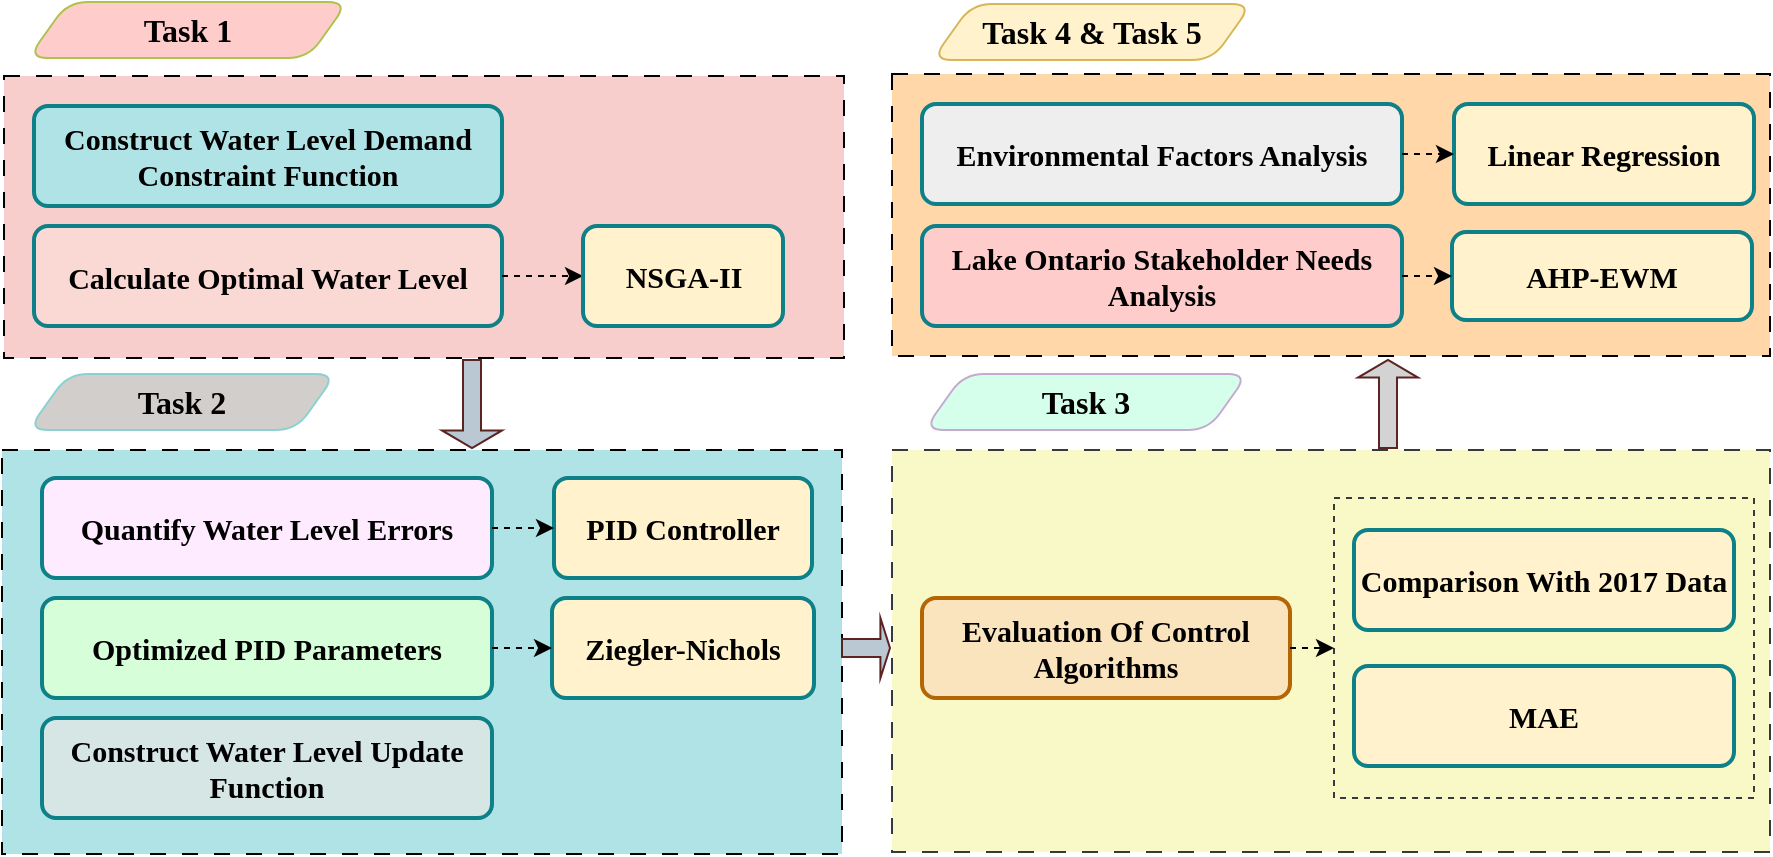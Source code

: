<mxfile version="23.1.1" type="github">
  <diagram name="第 1 页" id="2n1i20ZArfhq2VycgCbf">
    <mxGraphModel dx="1038" dy="649" grid="1" gridSize="10" guides="1" tooltips="1" connect="1" arrows="1" fold="1" page="1" pageScale="1" pageWidth="827" pageHeight="1169" math="0" shadow="0">
      <root>
        <mxCell id="0" />
        <mxCell id="1" parent="0" />
        <mxCell id="fYQfAZ1tScz2ltYR4kFC-29" value="" style="rounded=0;whiteSpace=wrap;html=1;fontFamily=Times New Roman;dashed=1;fontStyle=1;fontSize=15;dashPattern=8 8;fillColor=#F9F9C7;strokeColor=#36393d;" vertex="1" parent="1">
          <mxGeometry x="481" y="336" width="439" height="201" as="geometry" />
        </mxCell>
        <mxCell id="fYQfAZ1tScz2ltYR4kFC-1" value="" style="rounded=0;whiteSpace=wrap;html=1;fontFamily=Times New Roman;dashed=1;fillColor=#FFD7A8;strokeColor=#000000;fontStyle=1;fontSize=15;dashPattern=8 8;" vertex="1" parent="1">
          <mxGeometry x="481" y="148" width="439" height="141" as="geometry" />
        </mxCell>
        <mxCell id="fYQfAZ1tScz2ltYR4kFC-2" value="" style="rounded=0;whiteSpace=wrap;html=1;fillColor=#b0e3e6;strokeColor=#000000;fontFamily=Times New Roman;dashed=1;fontStyle=1;fontSize=15;dashPattern=8 8;" vertex="1" parent="1">
          <mxGeometry x="36" y="336" width="420" height="202" as="geometry" />
        </mxCell>
        <mxCell id="fYQfAZ1tScz2ltYR4kFC-3" value="" style="rounded=0;whiteSpace=wrap;html=1;fillColor=#f8cecc;strokeColor=#000000;fontFamily=Times New Roman;dashed=1;fontStyle=1;fontSize=15;dashPattern=8 8;" vertex="1" parent="1">
          <mxGeometry x="37" y="149" width="420" height="141" as="geometry" />
        </mxCell>
        <mxCell id="fYQfAZ1tScz2ltYR4kFC-4" value="Construct Water Level Demand Constraint Function" style="rounded=1;whiteSpace=wrap;html=1;absoluteArcSize=1;arcSize=14;strokeWidth=2;fillColor=#b0e3e6;strokeColor=#0e8088;fontFamily=Times New Roman;fontStyle=1;fontSize=15;" vertex="1" parent="1">
          <mxGeometry x="52" y="164" width="234" height="50" as="geometry" />
        </mxCell>
        <mxCell id="fYQfAZ1tScz2ltYR4kFC-5" value="Calculate Optimal Water Level" style="rounded=1;absoluteArcSize=1;arcSize=14;strokeWidth=2;fillColor=#fad9d5;strokeColor=#0E8088;fontFamily=Times New Roman;fontStyle=1;fontSize=15;" vertex="1" parent="1">
          <mxGeometry x="52" y="224" width="234" height="50" as="geometry" />
        </mxCell>
        <mxCell id="fYQfAZ1tScz2ltYR4kFC-6" value="Quantify Water Level Errors" style="rounded=1;whiteSpace=wrap;html=1;absoluteArcSize=1;arcSize=14;strokeWidth=2;fillColor=#FEEBFF;strokeColor=#0E8088;fontFamily=Times New Roman;fontStyle=1;fontSize=15;" vertex="1" parent="1">
          <mxGeometry x="56" y="350" width="225" height="50" as="geometry" />
        </mxCell>
        <mxCell id="fYQfAZ1tScz2ltYR4kFC-7" value="Construct Water Level Update Function" style="rounded=1;whiteSpace=wrap;html=1;absoluteArcSize=1;arcSize=14;strokeWidth=2;fillColor=#D6E6E5;strokeColor=#0E8088;fontFamily=Times New Roman;fontStyle=1;fontSize=15;" vertex="1" parent="1">
          <mxGeometry x="56" y="470" width="225" height="50" as="geometry" />
        </mxCell>
        <mxCell id="fYQfAZ1tScz2ltYR4kFC-8" value="Optimized PID Parameters" style="rounded=1;whiteSpace=wrap;html=1;absoluteArcSize=1;arcSize=14;strokeWidth=2;fillColor=#D6FFD9;strokeColor=#0e8088;fontFamily=Times New Roman;fontStyle=1;fontSize=15;" vertex="1" parent="1">
          <mxGeometry x="56" y="410" width="225" height="50" as="geometry" />
        </mxCell>
        <mxCell id="fYQfAZ1tScz2ltYR4kFC-9" value="Evaluation Of Control Algorithms" style="rounded=1;whiteSpace=wrap;html=1;absoluteArcSize=1;arcSize=14;strokeWidth=2;fillColor=#FAE4BE;strokeColor=#b46504;fontFamily=Times New Roman;fontStyle=1;fontSize=15;" vertex="1" parent="1">
          <mxGeometry x="496" y="410" width="184" height="50" as="geometry" />
        </mxCell>
        <mxCell id="fYQfAZ1tScz2ltYR4kFC-10" value="Environmental Factors Analysis" style="rounded=1;whiteSpace=wrap;html=1;absoluteArcSize=1;arcSize=14;strokeWidth=2;fillColor=#eeeeee;strokeColor=#0E8088;fontFamily=Times New Roman;fontStyle=1;fontSize=15;" vertex="1" parent="1">
          <mxGeometry x="496" y="163" width="240" height="50" as="geometry" />
        </mxCell>
        <mxCell id="fYQfAZ1tScz2ltYR4kFC-11" value="Lake Ontario Stakeholder Needs Analysis" style="rounded=1;whiteSpace=wrap;html=1;absoluteArcSize=1;arcSize=14;strokeWidth=2;fillColor=#ffcccc;strokeColor=#0E8088;fontFamily=Times New Roman;fontStyle=1;fontSize=15;" vertex="1" parent="1">
          <mxGeometry x="496" y="224" width="240" height="50" as="geometry" />
        </mxCell>
        <mxCell id="fYQfAZ1tScz2ltYR4kFC-13" value="" style="endArrow=classic;html=1;rounded=1;exitX=1;exitY=0.5;exitDx=0;exitDy=0;entryX=0;entryY=0.5;entryDx=0;entryDy=0;dashed=1;curved=0;" edge="1" parent="1" source="fYQfAZ1tScz2ltYR4kFC-5" target="fYQfAZ1tScz2ltYR4kFC-16">
          <mxGeometry width="50" height="50" relative="1" as="geometry">
            <mxPoint x="352" y="338" as="sourcePoint" />
            <mxPoint x="459" y="227" as="targetPoint" />
          </mxGeometry>
        </mxCell>
        <mxCell id="fYQfAZ1tScz2ltYR4kFC-16" value="NSGA-II" style="rounded=1;whiteSpace=wrap;html=1;absoluteArcSize=1;arcSize=14;strokeWidth=2;fillColor=#fff2cc;strokeColor=#0E8088;fontFamily=Times New Roman;fontStyle=1;fontSize=15;" vertex="1" parent="1">
          <mxGeometry x="326.5" y="224" width="100" height="50" as="geometry" />
        </mxCell>
        <mxCell id="fYQfAZ1tScz2ltYR4kFC-20" value="PID Controller" style="rounded=1;whiteSpace=wrap;html=1;absoluteArcSize=1;arcSize=14;strokeWidth=2;fillColor=#fff2cc;strokeColor=#0E8088;fontFamily=Times New Roman;fontStyle=1;fontSize=15;" vertex="1" parent="1">
          <mxGeometry x="312" y="350" width="129" height="50" as="geometry" />
        </mxCell>
        <mxCell id="fYQfAZ1tScz2ltYR4kFC-21" value="" style="endArrow=classic;html=1;rounded=0;exitX=1;exitY=0.5;exitDx=0;exitDy=0;entryX=0;entryY=0.5;entryDx=0;entryDy=0;dashed=1;" edge="1" parent="1" source="fYQfAZ1tScz2ltYR4kFC-6" target="fYQfAZ1tScz2ltYR4kFC-20">
          <mxGeometry width="50" height="50" relative="1" as="geometry">
            <mxPoint x="331" y="358" as="sourcePoint" />
            <mxPoint x="381" y="308" as="targetPoint" />
          </mxGeometry>
        </mxCell>
        <mxCell id="fYQfAZ1tScz2ltYR4kFC-22" value="Ziegler-Nichols" style="rounded=1;whiteSpace=wrap;html=1;absoluteArcSize=1;arcSize=14;strokeWidth=2;fillColor=#fff2cc;strokeColor=#0E8088;fontFamily=Times New Roman;fontStyle=1;fontSize=15;" vertex="1" parent="1">
          <mxGeometry x="311" y="410" width="131" height="50" as="geometry" />
        </mxCell>
        <mxCell id="fYQfAZ1tScz2ltYR4kFC-23" value="" style="endArrow=classic;html=1;rounded=0;exitX=1;exitY=0.5;exitDx=0;exitDy=0;entryX=0;entryY=0.5;entryDx=0;entryDy=0;dashed=1;" edge="1" parent="1" source="fYQfAZ1tScz2ltYR4kFC-8" target="fYQfAZ1tScz2ltYR4kFC-22">
          <mxGeometry width="50" height="50" relative="1" as="geometry">
            <mxPoint x="291" y="385" as="sourcePoint" />
            <mxPoint x="320" y="385" as="targetPoint" />
          </mxGeometry>
        </mxCell>
        <mxCell id="fYQfAZ1tScz2ltYR4kFC-24" value="Linear Regression" style="rounded=1;whiteSpace=wrap;html=1;absoluteArcSize=1;arcSize=14;strokeWidth=2;fillColor=#fff2cc;strokeColor=#0E8088;fontFamily=Times New Roman;fontStyle=1;fontSize=15;" vertex="1" parent="1">
          <mxGeometry x="762" y="163" width="150" height="50" as="geometry" />
        </mxCell>
        <mxCell id="fYQfAZ1tScz2ltYR4kFC-25" value="AHP-EWM" style="rounded=1;whiteSpace=wrap;html=1;absoluteArcSize=1;arcSize=14;strokeWidth=2;fillColor=#fff2cc;strokeColor=#0E8088;fontFamily=Times New Roman;fontStyle=1;fontSize=15;" vertex="1" parent="1">
          <mxGeometry x="761" y="227" width="150" height="44" as="geometry" />
        </mxCell>
        <mxCell id="fYQfAZ1tScz2ltYR4kFC-26" value="" style="endArrow=classic;html=1;rounded=1;exitX=1;exitY=0.5;exitDx=0;exitDy=0;entryX=0;entryY=0.5;entryDx=0;entryDy=0;dashed=1;curved=0;" edge="1" parent="1" source="fYQfAZ1tScz2ltYR4kFC-10" target="fYQfAZ1tScz2ltYR4kFC-24">
          <mxGeometry width="50" height="50" relative="1" as="geometry">
            <mxPoint x="705" y="413" as="sourcePoint" />
            <mxPoint x="716" y="299" as="targetPoint" />
          </mxGeometry>
        </mxCell>
        <mxCell id="fYQfAZ1tScz2ltYR4kFC-30" value="" style="rounded=0;whiteSpace=wrap;html=1;dashed=1;strokeColor=#36393d;fillColor=#F9F9C7;" vertex="1" parent="1">
          <mxGeometry x="702" y="360" width="210" height="150" as="geometry" />
        </mxCell>
        <mxCell id="fYQfAZ1tScz2ltYR4kFC-27" value="" style="endArrow=classic;html=1;rounded=1;exitX=1;exitY=0.5;exitDx=0;exitDy=0;entryX=0;entryY=0.5;entryDx=0;entryDy=0;dashed=1;curved=0;" edge="1" parent="1" source="fYQfAZ1tScz2ltYR4kFC-11" target="fYQfAZ1tScz2ltYR4kFC-25">
          <mxGeometry width="50" height="50" relative="1" as="geometry">
            <mxPoint x="746" y="198" as="sourcePoint" />
            <mxPoint x="770" y="198" as="targetPoint" />
          </mxGeometry>
        </mxCell>
        <mxCell id="fYQfAZ1tScz2ltYR4kFC-28" value="Comparison With 2017 Data" style="rounded=1;whiteSpace=wrap;html=1;absoluteArcSize=1;arcSize=14;strokeWidth=2;fillColor=#fff2cc;strokeColor=#0E8088;fontFamily=Times New Roman;fontStyle=1;fontSize=15;" vertex="1" parent="1">
          <mxGeometry x="712" y="376" width="190" height="50" as="geometry" />
        </mxCell>
        <mxCell id="fYQfAZ1tScz2ltYR4kFC-15" value="MAE" style="rounded=1;whiteSpace=wrap;html=1;absoluteArcSize=1;arcSize=14;strokeWidth=2;fillColor=#fff2cc;strokeColor=#0E8088;fontFamily=Times New Roman;fontStyle=1;fontSize=15;" vertex="1" parent="1">
          <mxGeometry x="712" y="444" width="190" height="50" as="geometry" />
        </mxCell>
        <mxCell id="fYQfAZ1tScz2ltYR4kFC-33" value="" style="endArrow=classic;html=1;rounded=1;exitX=1;exitY=0.5;exitDx=0;exitDy=0;entryX=0;entryY=0.5;entryDx=0;entryDy=0;dashed=1;curved=0;" edge="1" parent="1" source="fYQfAZ1tScz2ltYR4kFC-9" target="fYQfAZ1tScz2ltYR4kFC-30">
          <mxGeometry width="50" height="50" relative="1" as="geometry">
            <mxPoint x="460" y="447" as="sourcePoint" />
            <mxPoint x="491" y="447" as="targetPoint" />
          </mxGeometry>
        </mxCell>
        <mxCell id="fYQfAZ1tScz2ltYR4kFC-43" value="Task 1" style="shape=parallelogram;perimeter=parallelogramPerimeter;whiteSpace=wrap;html=1;fixedSize=1;fontFamily=Times New Roman;fontStyle=1;fillColor=#ffcccc;strokeColor=#aec24c;fontSize=16;rounded=1;" vertex="1" parent="1">
          <mxGeometry x="49" y="112" width="160" height="28" as="geometry" />
        </mxCell>
        <mxCell id="fYQfAZ1tScz2ltYR4kFC-47" value="Task 3" style="shape=parallelogram;perimeter=parallelogramPerimeter;whiteSpace=wrap;html=1;fixedSize=1;fontFamily=Times New Roman;fontStyle=1;fillColor=#D6FFEB;fontSize=16;rounded=1;fontColor=#000000;strokeColor=#C3ABD0;" vertex="1" parent="1">
          <mxGeometry x="497" y="298" width="162" height="28" as="geometry" />
        </mxCell>
        <mxCell id="fYQfAZ1tScz2ltYR4kFC-49" value="Task 4 &amp;amp; Task 5" style="shape=parallelogram;perimeter=parallelogramPerimeter;whiteSpace=wrap;html=1;fixedSize=1;fontFamily=Times New Roman;fontStyle=1;fillColor=#fff2cc;strokeColor=#d6b656;fontSize=16;rounded=1;" vertex="1" parent="1">
          <mxGeometry x="501" y="113" width="160" height="28" as="geometry" />
        </mxCell>
        <mxCell id="fYQfAZ1tScz2ltYR4kFC-50" value="Task 2" style="shape=parallelogram;perimeter=parallelogramPerimeter;whiteSpace=wrap;html=1;fixedSize=1;fontFamily=Times New Roman;fontStyle=1;fillColor=#D1CECB;strokeColor=#8CD1D1;fontSize=16;rounded=1;" vertex="1" parent="1">
          <mxGeometry x="49" y="298" width="154" height="28" as="geometry" />
        </mxCell>
        <mxCell id="fYQfAZ1tScz2ltYR4kFC-56" value="" style="shape=singleArrow;direction=south;whiteSpace=wrap;html=1;fillColor=#bac8d3;strokeColor=#5c2323;" vertex="1" parent="1">
          <mxGeometry x="256" y="291" width="30" height="44" as="geometry" />
        </mxCell>
        <mxCell id="fYQfAZ1tScz2ltYR4kFC-58" value="" style="shape=singleArrow;direction=south;whiteSpace=wrap;html=1;fillColor=#bac8d3;strokeColor=#5c2323;rotation=-90;" vertex="1" parent="1">
          <mxGeometry x="453" y="423" width="30" height="24" as="geometry" />
        </mxCell>
        <mxCell id="fYQfAZ1tScz2ltYR4kFC-59" value="" style="shape=singleArrow;direction=south;whiteSpace=wrap;html=1;fillColor=#D3D3D3;strokeColor=#5c2323;rotation=-180;" vertex="1" parent="1">
          <mxGeometry x="714" y="291" width="30" height="44" as="geometry" />
        </mxCell>
      </root>
    </mxGraphModel>
  </diagram>
</mxfile>
